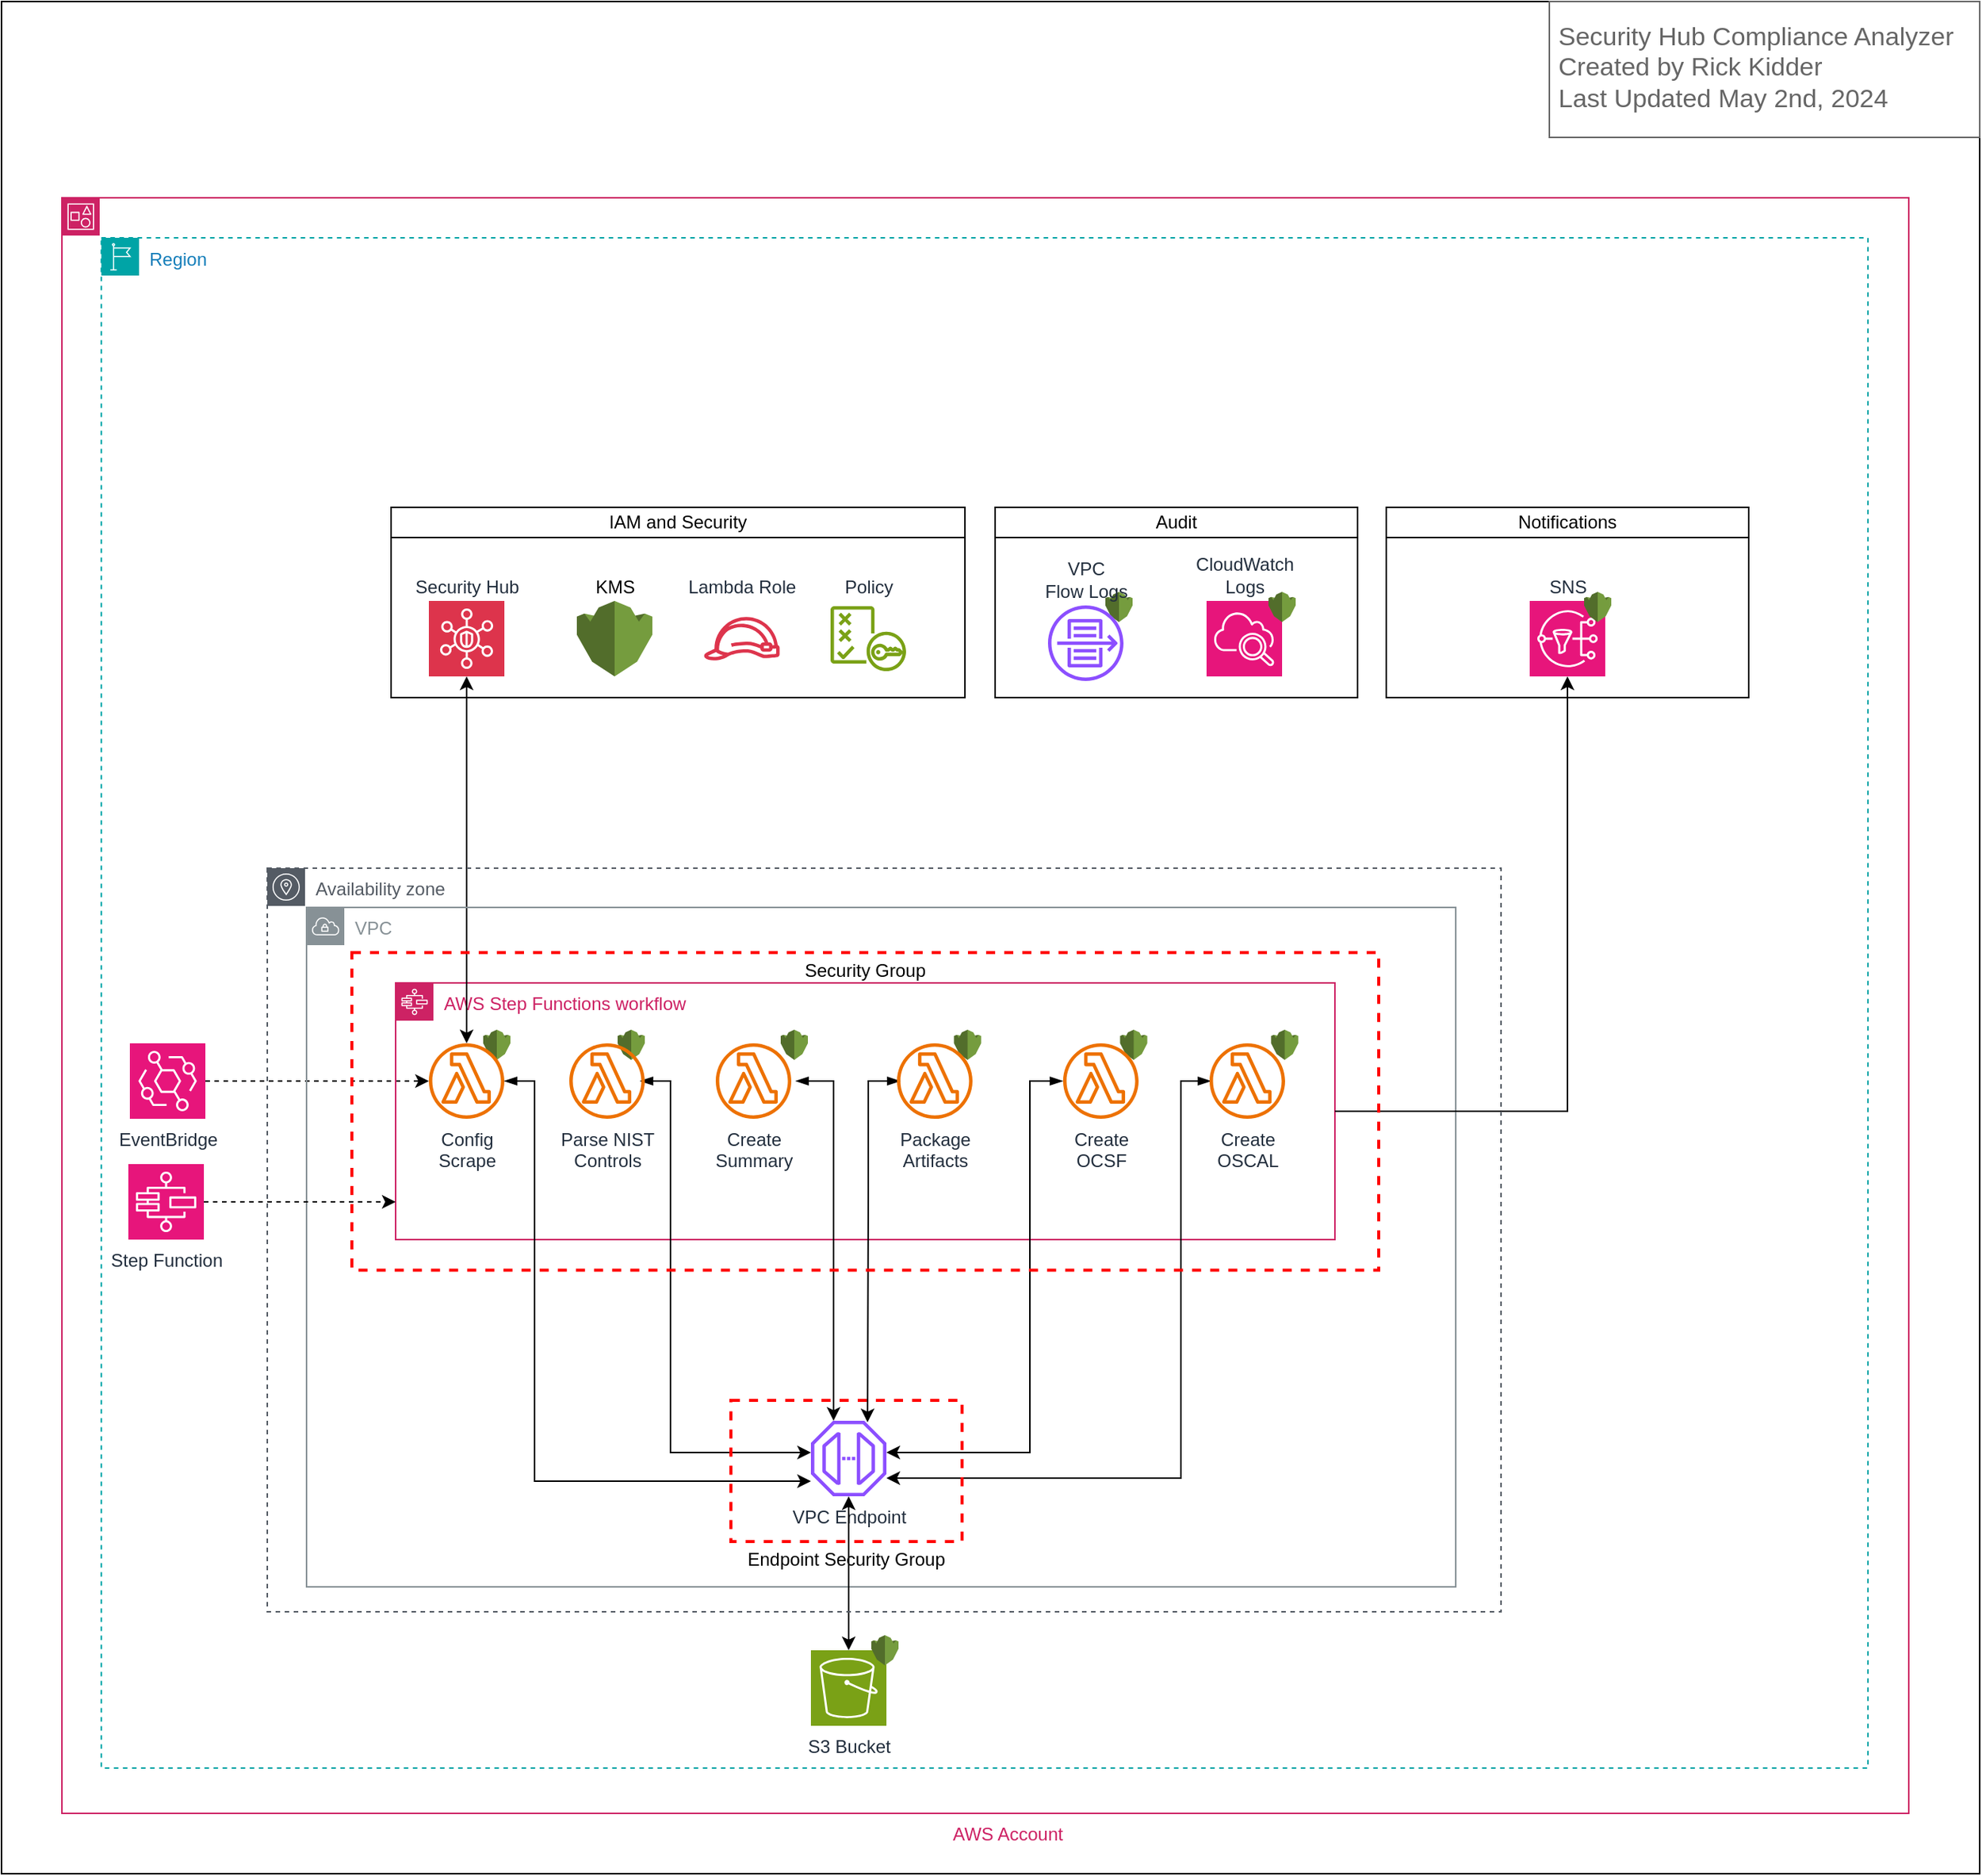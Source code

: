 <mxfile version="24.0.4" type="device">
  <diagram name="Page-1" id="MM_NPqNjvnKf9ExK_jxn">
    <mxGraphModel dx="1298" dy="1828" grid="1" gridSize="10" guides="1" tooltips="1" connect="1" arrows="1" fold="1" page="1" pageScale="1" pageWidth="850" pageHeight="1100" math="0" shadow="0">
      <root>
        <mxCell id="0" />
        <mxCell id="1" parent="0" />
        <mxCell id="jLFIqo31lngknNNwk_IB-82" value="" style="verticalLabelPosition=bottom;verticalAlign=top;html=1;shape=mxgraph.basic.rect;fillColor2=none;strokeWidth=1;size=20;indent=5;" parent="1" vertex="1">
          <mxGeometry x="167" y="-270" width="1310" height="1240" as="geometry" />
        </mxCell>
        <mxCell id="jLFIqo31lngknNNwk_IB-63" value="" style="rounded=0;whiteSpace=wrap;html=1;fillColor=none;" parent="1" vertex="1">
          <mxGeometry x="825" y="81" width="240" height="110" as="geometry" />
        </mxCell>
        <mxCell id="jLFIqo31lngknNNwk_IB-75" value="" style="rounded=0;whiteSpace=wrap;html=1;fillColor=none;" parent="1" vertex="1">
          <mxGeometry x="1084" y="81" width="240" height="110" as="geometry" />
        </mxCell>
        <mxCell id="jLFIqo31lngknNNwk_IB-60" value="" style="rounded=0;whiteSpace=wrap;html=1;fillColor=none;" parent="1" vertex="1">
          <mxGeometry x="425" y="81" width="380" height="110" as="geometry" />
        </mxCell>
        <mxCell id="jLFIqo31lngknNNwk_IB-39" style="edgeStyle=orthogonalEdgeStyle;rounded=0;orthogonalLoop=1;jettySize=auto;html=1;dashed=1;" parent="1" source="jLFIqo31lngknNNwk_IB-13" edge="1">
          <mxGeometry relative="1" as="geometry">
            <mxPoint x="450" y="445" as="targetPoint" />
          </mxGeometry>
        </mxCell>
        <mxCell id="jLFIqo31lngknNNwk_IB-14" value="SNS" style="sketch=0;points=[[0,0,0],[0.25,0,0],[0.5,0,0],[0.75,0,0],[1,0,0],[0,1,0],[0.25,1,0],[0.5,1,0],[0.75,1,0],[1,1,0],[0,0.25,0],[0,0.5,0],[0,0.75,0],[1,0.25,0],[1,0.5,0],[1,0.75,0]];outlineConnect=0;fontColor=#232F3E;fillColor=#E7157B;strokeColor=#ffffff;dashed=0;verticalLabelPosition=top;verticalAlign=bottom;align=center;html=1;fontSize=12;fontStyle=0;aspect=fixed;shape=mxgraph.aws4.resourceIcon;resIcon=mxgraph.aws4.sns;labelPosition=center;" parent="1" vertex="1">
          <mxGeometry x="1179" y="127" width="50" height="50" as="geometry" />
        </mxCell>
        <mxCell id="jLFIqo31lngknNNwk_IB-22" value="KMS" style="outlineConnect=0;dashed=0;verticalLabelPosition=top;verticalAlign=bottom;align=center;html=1;shape=mxgraph.aws3.kms;fillColor=#759C3E;gradientColor=none;labelPosition=center;" parent="1" vertex="1">
          <mxGeometry x="548" y="127" width="50" height="50" as="geometry" />
        </mxCell>
        <mxCell id="jLFIqo31lngknNNwk_IB-24" value="Policy" style="sketch=0;outlineConnect=0;fontColor=#232F3E;gradientColor=none;fillColor=#7AA116;strokeColor=none;dashed=0;verticalLabelPosition=top;verticalAlign=bottom;align=center;html=1;fontSize=12;fontStyle=0;aspect=fixed;pointerEvents=1;shape=mxgraph.aws4.policy;labelPosition=center;" parent="1" vertex="1">
          <mxGeometry x="716" y="127" width="50" height="50" as="geometry" />
        </mxCell>
        <mxCell id="jLFIqo31lngknNNwk_IB-25" value="Lambda Role" style="sketch=0;outlineConnect=0;fontColor=#232F3E;gradientColor=none;fillColor=#DD344C;strokeColor=none;dashed=0;verticalLabelPosition=top;verticalAlign=bottom;align=center;html=1;fontSize=12;fontStyle=0;aspect=fixed;pointerEvents=1;shape=mxgraph.aws4.role;labelPosition=center;" parent="1" vertex="1">
          <mxGeometry x="632.25" y="127" width="50" height="50" as="geometry" />
        </mxCell>
        <mxCell id="jLFIqo31lngknNNwk_IB-28" value="AWS Step Functions workflow" style="points=[[0,0],[0.25,0],[0.5,0],[0.75,0],[1,0],[1,0.25],[1,0.5],[1,0.75],[1,1],[0.75,1],[0.5,1],[0.25,1],[0,1],[0,0.75],[0,0.5],[0,0.25]];outlineConnect=0;gradientColor=none;html=1;whiteSpace=wrap;fontSize=12;fontStyle=0;container=1;pointerEvents=0;collapsible=0;recursiveResize=0;shape=mxgraph.aws4.group;grIcon=mxgraph.aws4.group_aws_step_functions_workflow;strokeColor=#CD2264;fillColor=none;verticalAlign=top;align=left;spacingLeft=30;fontColor=#CD2264;dashed=0;" parent="1" vertex="1">
          <mxGeometry x="428" y="380" width="622" height="170" as="geometry" />
        </mxCell>
        <mxCell id="jLFIqo31lngknNNwk_IB-52" value="" style="outlineConnect=0;dashed=0;verticalLabelPosition=bottom;verticalAlign=top;align=center;html=1;shape=mxgraph.aws3.kms;fillColor=#759C3E;gradientColor=none;" parent="jLFIqo31lngknNNwk_IB-28" vertex="1">
          <mxGeometry x="58" y="31" width="18" height="20" as="geometry" />
        </mxCell>
        <mxCell id="jLFIqo31lngknNNwk_IB-51" value="" style="outlineConnect=0;dashed=0;verticalLabelPosition=bottom;verticalAlign=top;align=center;html=1;shape=mxgraph.aws3.kms;fillColor=#759C3E;gradientColor=none;" parent="jLFIqo31lngknNNwk_IB-28" vertex="1">
          <mxGeometry x="147" y="31" width="18" height="20" as="geometry" />
        </mxCell>
        <mxCell id="jLFIqo31lngknNNwk_IB-50" value="" style="outlineConnect=0;dashed=0;verticalLabelPosition=bottom;verticalAlign=top;align=center;html=1;shape=mxgraph.aws3.kms;fillColor=#759C3E;gradientColor=none;" parent="jLFIqo31lngknNNwk_IB-28" vertex="1">
          <mxGeometry x="255" y="31" width="18" height="20" as="geometry" />
        </mxCell>
        <mxCell id="jLFIqo31lngknNNwk_IB-49" value="" style="outlineConnect=0;dashed=0;verticalLabelPosition=bottom;verticalAlign=top;align=center;html=1;shape=mxgraph.aws3.kms;fillColor=#759C3E;gradientColor=none;" parent="jLFIqo31lngknNNwk_IB-28" vertex="1">
          <mxGeometry x="369.75" y="31" width="18" height="20" as="geometry" />
        </mxCell>
        <mxCell id="jLFIqo31lngknNNwk_IB-42" value="" style="outlineConnect=0;dashed=0;verticalLabelPosition=bottom;verticalAlign=top;align=center;html=1;shape=mxgraph.aws3.kms;fillColor=#759C3E;gradientColor=none;" parent="jLFIqo31lngknNNwk_IB-28" vertex="1">
          <mxGeometry x="479.75" y="31" width="18" height="20" as="geometry" />
        </mxCell>
        <mxCell id="jLFIqo31lngknNNwk_IB-54" value="" style="outlineConnect=0;dashed=0;verticalLabelPosition=bottom;verticalAlign=top;align=center;html=1;shape=mxgraph.aws3.kms;fillColor=#759C3E;gradientColor=none;" parent="jLFIqo31lngknNNwk_IB-28" vertex="1">
          <mxGeometry x="579.75" y="31" width="18" height="20" as="geometry" />
        </mxCell>
        <mxCell id="jLFIqo31lngknNNwk_IB-31" value="Security Hub" style="sketch=0;points=[[0,0,0],[0.25,0,0],[0.5,0,0],[0.75,0,0],[1,0,0],[0,1,0],[0.25,1,0],[0.5,1,0],[0.75,1,0],[1,1,0],[0,0.25,0],[0,0.5,0],[0,0.75,0],[1,0.25,0],[1,0.5,0],[1,0.75,0]];outlineConnect=0;fontColor=#232F3E;fillColor=#DD344C;strokeColor=#ffffff;dashed=0;verticalLabelPosition=top;verticalAlign=bottom;align=center;html=1;fontSize=12;fontStyle=0;aspect=fixed;shape=mxgraph.aws4.resourceIcon;resIcon=mxgraph.aws4.security_hub;labelPosition=center;" parent="1" vertex="1">
          <mxGeometry x="450" y="127" width="50" height="50" as="geometry" />
        </mxCell>
        <mxCell id="jLFIqo31lngknNNwk_IB-32" style="edgeStyle=orthogonalEdgeStyle;rounded=0;orthogonalLoop=1;jettySize=auto;html=1;exitX=0.5;exitY=1;exitDx=0;exitDy=0;exitPerimeter=0;entryX=0.5;entryY=0;entryDx=0;entryDy=0;entryPerimeter=0;startArrow=classic;startFill=1;" parent="1" source="jLFIqo31lngknNNwk_IB-31" edge="1">
          <mxGeometry relative="1" as="geometry">
            <mxPoint x="475" y="420" as="targetPoint" />
          </mxGeometry>
        </mxCell>
        <mxCell id="jLFIqo31lngknNNwk_IB-34" style="edgeStyle=orthogonalEdgeStyle;rounded=0;orthogonalLoop=1;jettySize=auto;html=1;startArrow=blockThin;startFill=1;exitX=1;exitY=0.5;exitDx=0;exitDy=0;exitPerimeter=0;" parent="1" target="l4PLYabUeJfXLHg1CRiP-2" edge="1">
          <mxGeometry relative="1" as="geometry">
            <mxPoint x="703" y="691" as="targetPoint" />
            <Array as="points">
              <mxPoint x="610" y="445" />
              <mxPoint x="610" y="691" />
            </Array>
            <mxPoint x="590" y="445" as="sourcePoint" />
          </mxGeometry>
        </mxCell>
        <mxCell id="jLFIqo31lngknNNwk_IB-35" style="edgeStyle=orthogonalEdgeStyle;rounded=0;orthogonalLoop=1;jettySize=auto;html=1;startArrow=blockThin;startFill=1;exitX=1;exitY=0.5;exitDx=0;exitDy=0;exitPerimeter=0;" parent="1" target="l4PLYabUeJfXLHg1CRiP-2" edge="1">
          <mxGeometry relative="1" as="geometry">
            <mxPoint x="693.0" y="445" as="sourcePoint" />
            <mxPoint x="717.5" y="671" as="targetPoint" />
            <Array as="points">
              <mxPoint x="718" y="445" />
            </Array>
          </mxGeometry>
        </mxCell>
        <mxCell id="jLFIqo31lngknNNwk_IB-36" style="edgeStyle=orthogonalEdgeStyle;rounded=0;orthogonalLoop=1;jettySize=auto;html=1;startArrow=blockThin;startFill=1;entryX=0.75;entryY=0;entryDx=0;entryDy=0;entryPerimeter=0;exitX=0;exitY=0.5;exitDx=0;exitDy=0;exitPerimeter=0;" parent="1" edge="1">
          <mxGeometry relative="1" as="geometry">
            <mxPoint x="762" y="445" as="sourcePoint" />
            <mxPoint x="740.5" y="671" as="targetPoint" />
            <Array as="points">
              <mxPoint x="741" y="445" />
              <mxPoint x="741" y="516" />
            </Array>
          </mxGeometry>
        </mxCell>
        <mxCell id="jLFIqo31lngknNNwk_IB-37" style="edgeStyle=orthogonalEdgeStyle;rounded=0;orthogonalLoop=1;jettySize=auto;html=1;startArrow=blockThin;startFill=1;exitX=0;exitY=0.5;exitDx=0;exitDy=0;exitPerimeter=0;" parent="1" target="l4PLYabUeJfXLHg1CRiP-2" edge="1">
          <mxGeometry relative="1" as="geometry">
            <mxPoint x="869.75" y="445" as="sourcePoint" />
            <mxPoint x="753" y="691.091" as="targetPoint" />
            <Array as="points">
              <mxPoint x="848" y="445" />
              <mxPoint x="848" y="691" />
            </Array>
          </mxGeometry>
        </mxCell>
        <mxCell id="jLFIqo31lngknNNwk_IB-38" style="edgeStyle=orthogonalEdgeStyle;rounded=0;orthogonalLoop=1;jettySize=auto;html=1;startArrow=blockThin;startFill=1;exitX=0;exitY=0.5;exitDx=0;exitDy=0;exitPerimeter=0;" parent="1" target="l4PLYabUeJfXLHg1CRiP-2" edge="1">
          <mxGeometry relative="1" as="geometry">
            <mxPoint x="967.75" y="445" as="sourcePoint" />
            <mxPoint x="753" y="708.5" as="targetPoint" />
            <Array as="points">
              <mxPoint x="948" y="445" />
              <mxPoint x="948" y="708" />
            </Array>
          </mxGeometry>
        </mxCell>
        <mxCell id="jLFIqo31lngknNNwk_IB-55" value="" style="outlineConnect=0;dashed=0;verticalLabelPosition=bottom;verticalAlign=top;align=center;html=1;shape=mxgraph.aws3.kms;fillColor=#759C3E;gradientColor=none;" parent="1" vertex="1">
          <mxGeometry x="1215" y="121" width="18" height="20" as="geometry" />
        </mxCell>
        <mxCell id="jLFIqo31lngknNNwk_IB-57" value="" style="outlineConnect=0;dashed=0;verticalLabelPosition=bottom;verticalAlign=top;align=center;html=1;shape=mxgraph.aws3.kms;fillColor=#759C3E;gradientColor=none;" parent="1" vertex="1">
          <mxGeometry x="898" y="121" width="18" height="20" as="geometry" />
        </mxCell>
        <mxCell id="jLFIqo31lngknNNwk_IB-58" value="CloudWatch&lt;div&gt;Logs&lt;/div&gt;" style="sketch=0;points=[[0,0,0],[0.25,0,0],[0.5,0,0],[0.75,0,0],[1,0,0],[0,1,0],[0.25,1,0],[0.5,1,0],[0.75,1,0],[1,1,0],[0,0.25,0],[0,0.5,0],[0,0.75,0],[1,0.25,0],[1,0.5,0],[1,0.75,0]];points=[[0,0,0],[0.25,0,0],[0.5,0,0],[0.75,0,0],[1,0,0],[0,1,0],[0.25,1,0],[0.5,1,0],[0.75,1,0],[1,1,0],[0,0.25,0],[0,0.5,0],[0,0.75,0],[1,0.25,0],[1,0.5,0],[1,0.75,0]];outlineConnect=0;fontColor=#232F3E;fillColor=#E7157B;strokeColor=#ffffff;dashed=0;verticalLabelPosition=top;verticalAlign=bottom;align=center;html=1;fontSize=12;fontStyle=0;aspect=fixed;shape=mxgraph.aws4.resourceIcon;resIcon=mxgraph.aws4.cloudwatch_2;labelPosition=center;" parent="1" vertex="1">
          <mxGeometry x="965" y="127" width="50" height="50" as="geometry" />
        </mxCell>
        <mxCell id="jLFIqo31lngknNNwk_IB-59" value="" style="outlineConnect=0;dashed=0;verticalLabelPosition=bottom;verticalAlign=top;align=center;html=1;shape=mxgraph.aws3.kms;fillColor=#759C3E;gradientColor=none;" parent="1" vertex="1">
          <mxGeometry x="1006" y="121" width="18" height="20" as="geometry" />
        </mxCell>
        <mxCell id="jLFIqo31lngknNNwk_IB-62" value="IAM and Security" style="rounded=0;whiteSpace=wrap;html=1;" parent="1" vertex="1">
          <mxGeometry x="425" y="65" width="380" height="20" as="geometry" />
        </mxCell>
        <mxCell id="jLFIqo31lngknNNwk_IB-68" value="Audit" style="rounded=0;whiteSpace=wrap;html=1;" parent="1" vertex="1">
          <mxGeometry x="825" y="65" width="240" height="20" as="geometry" />
        </mxCell>
        <mxCell id="jLFIqo31lngknNNwk_IB-76" value="Notifications" style="rounded=0;whiteSpace=wrap;html=1;" parent="1" vertex="1">
          <mxGeometry x="1084" y="65" width="240" height="20" as="geometry" />
        </mxCell>
        <mxCell id="jLFIqo31lngknNNwk_IB-77" value="VPC" style="sketch=0;outlineConnect=0;gradientColor=none;html=1;whiteSpace=wrap;fontSize=12;fontStyle=0;shape=mxgraph.aws4.group;grIcon=mxgraph.aws4.group_vpc;strokeColor=#879196;fillColor=none;verticalAlign=top;align=left;spacingLeft=30;fontColor=#879196;dashed=0;" parent="1" vertex="1">
          <mxGeometry x="369" y="330" width="761" height="450" as="geometry" />
        </mxCell>
        <mxCell id="jLFIqo31lngknNNwk_IB-81" style="edgeStyle=orthogonalEdgeStyle;rounded=0;orthogonalLoop=1;jettySize=auto;html=1;exitX=1;exitY=0.5;exitDx=0;exitDy=0;entryX=0.5;entryY=1;entryDx=0;entryDy=0;entryPerimeter=0;" parent="1" source="jLFIqo31lngknNNwk_IB-28" target="jLFIqo31lngknNNwk_IB-14" edge="1">
          <mxGeometry relative="1" as="geometry" />
        </mxCell>
        <mxCell id="jLFIqo31lngknNNwk_IB-85" value="Security Hub Compliance Analyzer&lt;div&gt;Created by Rick Kidder&lt;/div&gt;&lt;div&gt;Last Updated May 2nd, 2024&lt;/div&gt;" style="strokeWidth=1;shadow=0;dashed=0;align=left;html=1;shape=mxgraph.mockup.text.textBox;fontColor=#666666;align=left;fontSize=17;spacingLeft=4;spacingTop=-3;whiteSpace=wrap;strokeColor=#666666;mainText=" parent="1" vertex="1">
          <mxGeometry x="1192" y="-270" width="285" height="90" as="geometry" />
        </mxCell>
        <mxCell id="l4PLYabUeJfXLHg1CRiP-7" value="AWS Account" style="points=[[0,0],[0.25,0],[0.5,0],[0.75,0],[1,0],[1,0.25],[1,0.5],[1,0.75],[1,1],[0.75,1],[0.5,1],[0.25,1],[0,1],[0,0.75],[0,0.5],[0,0.25]];outlineConnect=0;gradientColor=none;html=1;whiteSpace=wrap;fontSize=12;fontStyle=0;container=1;pointerEvents=0;collapsible=0;recursiveResize=0;shape=mxgraph.aws4.group;grIcon=mxgraph.aws4.group_account;strokeColor=#CD2264;fillColor=none;verticalAlign=top;align=center;spacingLeft=30;fontColor=#CD2264;dashed=0;labelPosition=center;verticalLabelPosition=bottom;" parent="1" vertex="1">
          <mxGeometry x="207" y="-140" width="1223" height="1070" as="geometry" />
        </mxCell>
        <mxCell id="l4PLYabUeJfXLHg1CRiP-2" value="VPC Endpoint" style="sketch=0;outlineConnect=0;fontColor=#232F3E;gradientColor=none;fillColor=#8C4FFF;strokeColor=none;dashed=0;verticalLabelPosition=bottom;verticalAlign=top;align=center;html=1;fontSize=12;fontStyle=0;aspect=fixed;pointerEvents=1;shape=mxgraph.aws4.endpoint;" parent="l4PLYabUeJfXLHg1CRiP-7" vertex="1">
          <mxGeometry x="496" y="810" width="50" height="50" as="geometry" />
        </mxCell>
        <mxCell id="jLFIqo31lngknNNwk_IB-13" value="EventBridge" style="sketch=0;points=[[0,0,0],[0.25,0,0],[0.5,0,0],[0.75,0,0],[1,0,0],[0,1,0],[0.25,1,0],[0.5,1,0],[0.75,1,0],[1,1,0],[0,0.25,0],[0,0.5,0],[0,0.75,0],[1,0.25,0],[1,0.5,0],[1,0.75,0]];outlineConnect=0;fontColor=#232F3E;fillColor=#E7157B;strokeColor=#ffffff;dashed=0;verticalLabelPosition=bottom;verticalAlign=top;align=center;html=1;fontSize=12;fontStyle=0;aspect=fixed;shape=mxgraph.aws4.resourceIcon;resIcon=mxgraph.aws4.eventbridge;" parent="l4PLYabUeJfXLHg1CRiP-7" vertex="1">
          <mxGeometry x="45" y="560" width="50" height="50" as="geometry" />
        </mxCell>
        <mxCell id="l4PLYabUeJfXLHg1CRiP-4" value="S3 Bucket&lt;div&gt;&lt;br&gt;&lt;/div&gt;" style="sketch=0;points=[[0,0,0],[0.25,0,0],[0.5,0,0],[0.75,0,0],[1,0,0],[0,1,0],[0.25,1,0],[0.5,1,0],[0.75,1,0],[1,1,0],[0,0.25,0],[0,0.5,0],[0,0.75,0],[1,0.25,0],[1,0.5,0],[1,0.75,0]];outlineConnect=0;fontColor=#232F3E;fillColor=#7AA116;strokeColor=#ffffff;dashed=0;verticalLabelPosition=bottom;verticalAlign=top;align=center;html=1;fontSize=12;fontStyle=0;aspect=fixed;shape=mxgraph.aws4.resourceIcon;resIcon=mxgraph.aws4.s3;" parent="l4PLYabUeJfXLHg1CRiP-7" vertex="1">
          <mxGeometry x="496" y="962" width="50" height="50" as="geometry" />
        </mxCell>
        <mxCell id="l4PLYabUeJfXLHg1CRiP-5" style="edgeStyle=orthogonalEdgeStyle;rounded=0;orthogonalLoop=1;jettySize=auto;html=1;startArrow=classic;startFill=1;" parent="l4PLYabUeJfXLHg1CRiP-7" source="l4PLYabUeJfXLHg1CRiP-4" target="l4PLYabUeJfXLHg1CRiP-2" edge="1">
          <mxGeometry relative="1" as="geometry" />
        </mxCell>
        <mxCell id="jLFIqo31lngknNNwk_IB-56" value="" style="outlineConnect=0;dashed=0;verticalLabelPosition=bottom;verticalAlign=top;align=center;html=1;shape=mxgraph.aws3.kms;fillColor=#759C3E;gradientColor=none;" parent="l4PLYabUeJfXLHg1CRiP-7" vertex="1">
          <mxGeometry x="536" y="952" width="18" height="20" as="geometry" />
        </mxCell>
        <mxCell id="l4PLYabUeJfXLHg1CRiP-8" value="Step Function" style="sketch=0;points=[[0,0,0],[0.25,0,0],[0.5,0,0],[0.75,0,0],[1,0,0],[0,1,0],[0.25,1,0],[0.5,1,0],[0.75,1,0],[1,1,0],[0,0.25,0],[0,0.5,0],[0,0.75,0],[1,0.25,0],[1,0.5,0],[1,0.75,0]];outlineConnect=0;fontColor=#232F3E;fillColor=#E7157B;strokeColor=#ffffff;dashed=0;verticalLabelPosition=bottom;verticalAlign=top;align=center;html=1;fontSize=12;fontStyle=0;aspect=fixed;shape=mxgraph.aws4.resourceIcon;resIcon=mxgraph.aws4.step_functions;" parent="l4PLYabUeJfXLHg1CRiP-7" vertex="1">
          <mxGeometry x="44" y="640" width="50" height="50" as="geometry" />
        </mxCell>
        <mxCell id="jLFIqo31lngknNNwk_IB-1" value="Region" style="points=[[0,0],[0.25,0],[0.5,0],[0.75,0],[1,0],[1,0.25],[1,0.5],[1,0.75],[1,1],[0.75,1],[0.5,1],[0.25,1],[0,1],[0,0.75],[0,0.5],[0,0.25]];outlineConnect=0;gradientColor=none;html=1;whiteSpace=wrap;fontSize=12;fontStyle=0;container=1;pointerEvents=0;collapsible=0;recursiveResize=0;shape=mxgraph.aws4.group;grIcon=mxgraph.aws4.group_region;strokeColor=#00A4A6;fillColor=none;verticalAlign=top;align=left;spacingLeft=30;fontColor=#147EBA;dashed=1;" parent="l4PLYabUeJfXLHg1CRiP-7" vertex="1">
          <mxGeometry x="26.12" y="26.5" width="1169.88" height="1013.5" as="geometry" />
        </mxCell>
        <mxCell id="l4PLYabUeJfXLHg1CRiP-14" value="Config&lt;div&gt;Scrape&lt;/div&gt;" style="sketch=0;outlineConnect=0;fontColor=#232F3E;gradientColor=none;fillColor=#ED7100;strokeColor=none;dashed=0;verticalLabelPosition=bottom;verticalAlign=top;align=center;html=1;fontSize=12;fontStyle=0;aspect=fixed;pointerEvents=1;shape=mxgraph.aws4.lambda_function;" parent="jLFIqo31lngknNNwk_IB-1" vertex="1">
          <mxGeometry x="216.88" y="533.5" width="50" height="50" as="geometry" />
        </mxCell>
        <mxCell id="l4PLYabUeJfXLHg1CRiP-17" value="Parse NIST&lt;br&gt;Controls" style="sketch=0;outlineConnect=0;fontColor=#232F3E;gradientColor=none;fillColor=#ED7100;strokeColor=none;dashed=0;verticalLabelPosition=bottom;verticalAlign=top;align=center;html=1;fontSize=12;fontStyle=0;aspect=fixed;pointerEvents=1;shape=mxgraph.aws4.lambda_function;" parent="jLFIqo31lngknNNwk_IB-1" vertex="1">
          <mxGeometry x="309.88" y="533.5" width="50" height="50" as="geometry" />
        </mxCell>
        <mxCell id="l4PLYabUeJfXLHg1CRiP-15" value="Create&lt;div&gt;Summary&lt;/div&gt;" style="sketch=0;outlineConnect=0;fontColor=#232F3E;gradientColor=none;fillColor=#ED7100;strokeColor=none;dashed=0;verticalLabelPosition=bottom;verticalAlign=top;align=center;html=1;fontSize=12;fontStyle=0;aspect=fixed;pointerEvents=1;shape=mxgraph.aws4.lambda_function;" parent="jLFIqo31lngknNNwk_IB-1" vertex="1">
          <mxGeometry x="406.88" y="533.5" width="50" height="50" as="geometry" />
        </mxCell>
        <mxCell id="l4PLYabUeJfXLHg1CRiP-18" value="Create&lt;div&gt;OCSF&lt;/div&gt;" style="sketch=0;outlineConnect=0;fontColor=#232F3E;gradientColor=none;fillColor=#ED7100;strokeColor=none;dashed=0;verticalLabelPosition=bottom;verticalAlign=top;align=center;html=1;fontSize=12;fontStyle=0;aspect=fixed;pointerEvents=1;shape=mxgraph.aws4.lambda_function;" parent="jLFIqo31lngknNNwk_IB-1" vertex="1">
          <mxGeometry x="636.88" y="533.5" width="50" height="50" as="geometry" />
        </mxCell>
        <mxCell id="l4PLYabUeJfXLHg1CRiP-16" value="Create&lt;div&gt;OSCAL&lt;/div&gt;" style="sketch=0;outlineConnect=0;fontColor=#232F3E;gradientColor=none;fillColor=#ED7100;strokeColor=none;dashed=0;verticalLabelPosition=bottom;verticalAlign=top;align=center;html=1;fontSize=12;fontStyle=0;aspect=fixed;pointerEvents=1;shape=mxgraph.aws4.lambda_function;" parent="jLFIqo31lngknNNwk_IB-1" vertex="1">
          <mxGeometry x="733.88" y="533.5" width="50" height="50" as="geometry" />
        </mxCell>
        <mxCell id="l4PLYabUeJfXLHg1CRiP-22" value="VPC&lt;div&gt;Flow Logs&lt;/div&gt;" style="sketch=0;outlineConnect=0;fontColor=#232F3E;gradientColor=none;fillColor=#8C4FFF;strokeColor=none;dashed=0;verticalLabelPosition=top;verticalAlign=bottom;align=center;html=1;fontSize=12;fontStyle=0;aspect=fixed;pointerEvents=1;shape=mxgraph.aws4.flow_logs;labelPosition=center;" parent="jLFIqo31lngknNNwk_IB-1" vertex="1">
          <mxGeometry x="626.88" y="243.5" width="50" height="50" as="geometry" />
        </mxCell>
        <mxCell id="l4PLYabUeJfXLHg1CRiP-24" value="&lt;span style=&quot;color: rgba(0, 0, 0, 0); font-family: monospace; font-size: 0px; text-align: start; text-wrap: nowrap;&quot;&gt;%3CmxGraphModel%3E%3Croot%3E%3CmxCell%20id%3D%220%22%2F%3E%3CmxCell%20id%3D%221%22%20parent%3D%220%22%2F%3E%3CmxCell%20id%3D%222%22%20value%3D%22Config%26lt%3Bdiv%26gt%3BScrape%26lt%3B%2Fdiv%26gt%3B%22%20style%3D%22sketch%3D0%3BoutlineConnect%3D0%3BfontColor%3D%23232F3E%3BgradientColor%3Dnone%3BfillColor%3D%23ED7100%3BstrokeColor%3Dnone%3Bdashed%3D0%3BverticalLabelPosition%3Dbottom%3BverticalAlign%3Dtop%3Balign%3Dcenter%3Bhtml%3D1%3BfontSize%3D12%3BfontStyle%3D0%3Baspect%3Dfixed%3BpointerEvents%3D1%3Bshape%3Dmxgraph.aws4.lambda_function%3B%22%20vertex%3D%221%22%20parent%3D%221%22%3E%3CmxGeometry%20x%3D%22-475%22%20y%3D%22127%22%20width%3D%2250%22%20height%3D%2250%22%20as%3D%22geometry%22%2F%3E%3C%2FmxCell%3E%3C%2Froot%3E%3C%2FmxGraphModel%E3EE&lt;/span&gt;Endpoint Security Group" style="fontStyle=0;verticalAlign=top;align=center;spacingTop=-2;fillColor=none;rounded=0;whiteSpace=wrap;html=1;strokeColor=#FF0000;strokeWidth=2;dashed=1;container=1;collapsible=0;expand=0;recursiveResize=0;labelPosition=center;verticalLabelPosition=bottom;" parent="jLFIqo31lngknNNwk_IB-1" vertex="1">
          <mxGeometry x="416.88" y="770" width="153.12" height="93.5" as="geometry" />
        </mxCell>
        <mxCell id="jLFIqo31lngknNNwk_IB-2" value="Availability zone" style="sketch=0;outlineConnect=0;gradientColor=none;html=1;whiteSpace=wrap;fontSize=12;fontStyle=0;shape=mxgraph.aws4.group;grIcon=mxgraph.aws4.group_availability_zone;strokeColor=#545B64;fillColor=none;verticalAlign=top;align=left;spacingLeft=30;fontColor=#545B64;dashed=1;" parent="l4PLYabUeJfXLHg1CRiP-24" vertex="1">
          <mxGeometry x="-307" y="-352.5" width="817" height="492.5" as="geometry" />
        </mxCell>
        <mxCell id="l4PLYabUeJfXLHg1CRiP-9" style="edgeStyle=orthogonalEdgeStyle;rounded=0;orthogonalLoop=1;jettySize=auto;html=1;startArrow=blockThin;startFill=1;exitX=1;exitY=0.5;exitDx=0;exitDy=0;exitPerimeter=0;" parent="1" target="l4PLYabUeJfXLHg1CRiP-2" edge="1">
          <mxGeometry relative="1" as="geometry">
            <mxPoint x="700" y="710" as="targetPoint" />
            <Array as="points">
              <mxPoint x="520" y="445" />
              <mxPoint x="520" y="710" />
            </Array>
            <mxPoint x="500" y="445" as="sourcePoint" />
          </mxGeometry>
        </mxCell>
        <mxCell id="l4PLYabUeJfXLHg1CRiP-11" style="edgeStyle=orthogonalEdgeStyle;rounded=0;orthogonalLoop=1;jettySize=auto;html=1;dashed=1;" parent="1" source="l4PLYabUeJfXLHg1CRiP-8" target="jLFIqo31lngknNNwk_IB-28" edge="1">
          <mxGeometry relative="1" as="geometry">
            <Array as="points">
              <mxPoint x="390" y="525" />
              <mxPoint x="390" y="525" />
            </Array>
          </mxGeometry>
        </mxCell>
        <mxCell id="jLFIqo31lngknNNwk_IB-26" value="&lt;span style=&quot;color: rgba(0, 0, 0, 0); font-family: monospace; font-size: 0px; text-align: start; text-wrap: nowrap;&quot;&gt;%3CmxGraphModel%3E%3Croot%3E%3CmxCell%20id%3D%220%22%2F%3E%3CmxCell%20id%3D%221%22%20parent%3D%220%22%2F%3E%3CmxCell%20id%3D%222%22%20value%3D%22Config%26lt%3Bdiv%26gt%3BScrape%26lt%3B%2Fdiv%26gt%3B%22%20style%3D%22sketch%3D0%3BoutlineConnect%3D0%3BfontColor%3D%23232F3E%3BgradientColor%3Dnone%3BfillColor%3D%23ED7100%3BstrokeColor%3Dnone%3Bdashed%3D0%3BverticalLabelPosition%3Dbottom%3BverticalAlign%3Dtop%3Balign%3Dcenter%3Bhtml%3D1%3BfontSize%3D12%3BfontStyle%3D0%3Baspect%3Dfixed%3BpointerEvents%3D1%3Bshape%3Dmxgraph.aws4.lambda_function%3B%22%20vertex%3D%221%22%20parent%3D%221%22%3E%3CmxGeometry%20x%3D%22-475%22%20y%3D%22127%22%20width%3D%2250%22%20height%3D%2250%22%20as%3D%22geometry%22%2F%3E%3C%2FmxCell%3E%3C%2Froot%3E%3C%2FmxGraphModel%3E&lt;/span&gt;Security Group" style="fontStyle=0;verticalAlign=top;align=center;spacingTop=-2;fillColor=none;rounded=0;whiteSpace=wrap;html=1;strokeColor=#FF0000;strokeWidth=2;dashed=1;container=1;collapsible=0;expand=0;recursiveResize=0;" parent="1" vertex="1">
          <mxGeometry x="399" y="359.82" width="680" height="210.37" as="geometry" />
        </mxCell>
        <mxCell id="l4PLYabUeJfXLHg1CRiP-19" value="Package&lt;div&gt;Artifacts&lt;/div&gt;" style="sketch=0;outlineConnect=0;fontColor=#232F3E;gradientColor=none;fillColor=#ED7100;strokeColor=none;dashed=0;verticalLabelPosition=bottom;verticalAlign=top;align=center;html=1;fontSize=12;fontStyle=0;aspect=fixed;pointerEvents=1;shape=mxgraph.aws4.lambda_function;" parent="1" vertex="1">
          <mxGeometry x="760" y="420" width="50" height="50" as="geometry" />
        </mxCell>
      </root>
    </mxGraphModel>
  </diagram>
</mxfile>
